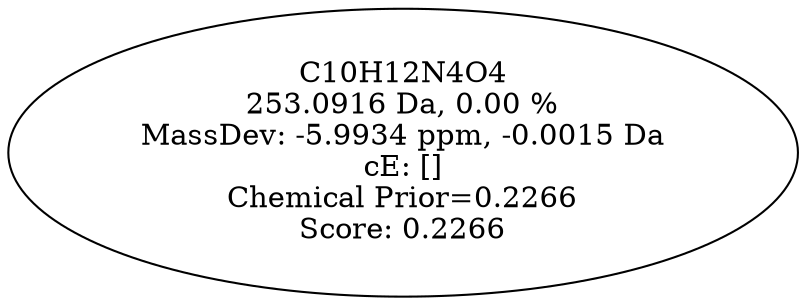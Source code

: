strict digraph {
v1 [label="C10H12N4O4\n253.0916 Da, 0.00 %\nMassDev: -5.9934 ppm, -0.0015 Da\ncE: []\nChemical Prior=0.2266\nScore: 0.2266"];
}